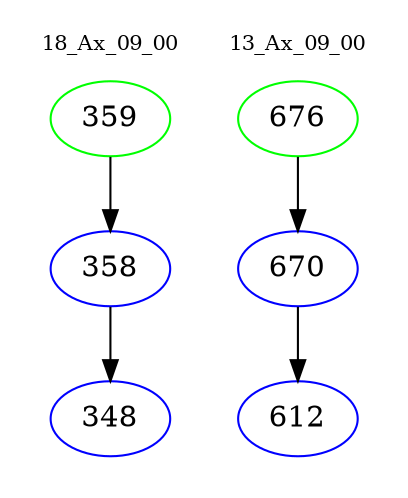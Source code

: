 digraph{
subgraph cluster_0 {
color = white
label = "18_Ax_09_00";
fontsize=10;
T0_359 [label="359", color="green"]
T0_359 -> T0_358 [color="black"]
T0_358 [label="358", color="blue"]
T0_358 -> T0_348 [color="black"]
T0_348 [label="348", color="blue"]
}
subgraph cluster_1 {
color = white
label = "13_Ax_09_00";
fontsize=10;
T1_676 [label="676", color="green"]
T1_676 -> T1_670 [color="black"]
T1_670 [label="670", color="blue"]
T1_670 -> T1_612 [color="black"]
T1_612 [label="612", color="blue"]
}
}
